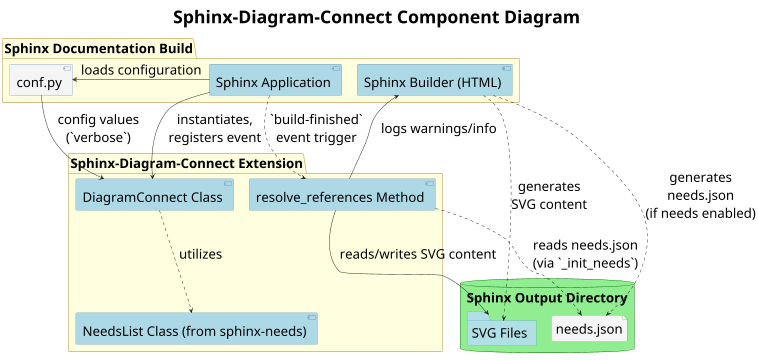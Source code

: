 @startuml

title <SIZE:40>Sphinx-Diagram-Connect Component Diagram</SIZe>

scale 0.44
skinparam backgroundColor transparent
'skinparam backgroundColor #b5b4a8ff

skinparam defaultFontSize 30
skinparam defaultText {
  FontColor #000000
}

skinparam component {
  BackgroundColor #ADD8E6
  BorderColor #336699
  FontColor #000000
}

skinparam package {
  BackgroundColor #FFFFE0
  BorderColor #CCAA66
  FontColor #000000
}

skinparam database {
  BackgroundColor #90EE90
  BorderColor #006600
  FontColor #000000
}

skinparam folder {
  BackgroundColor #B0E0E6
  BorderColor #4682B4
  FontColor #000000
}

skinparam file {
  BackgroundColor #F5F5F5
  BorderColor #696969
  FontColor #000000
}

package "Sphinx Documentation Build" #FFFFE0 {
  [Sphinx Application] as SphinxApp #ADD8E6
  [Sphinx Builder (HTML)] as SphinxBuilder #ADD8E6
  [conf.py] as Config #F5F5F5
}

package "Sphinx-Diagram-Connect Extension" #FFFFE0 {
  [DiagramConnect Class] as DCClass #ADD8E6
  [resolve_references Method] as ResolveRefs #ADD8E6
  [NeedsList Class (from sphinx-needs)] as NeedsList #ADD8E6
}

database "Sphinx Output Directory" #90EE90 {
  folder "SVG Files" as SVGs #B0E0E6
  file "needs.json" as NeedsJSON #F5F5F5
}

SphinxApp -right-> Config : loads configuration
Config --> DCClass : config values\n(`verbose`)

SphinxApp -right-> DCClass : instantiates,\nregisters event

SphinxBuilder .down.> SVGs : generates\nSVG content
SphinxBuilder .right.> NeedsJSON : generates\nneeds.json\n(if needs enabled)

SphinxApp .down.> ResolveRefs : `build-finished`\nevent trigger

ResolveRefs --> SVGs : reads/writes SVG content
ResolveRefs ..> NeedsJSON : reads needs.json\n(via `_init_needs`)

DCClass ..> NeedsList : utilizes

ResolveRefs --> SphinxBuilder : logs warnings/info

@enduml

